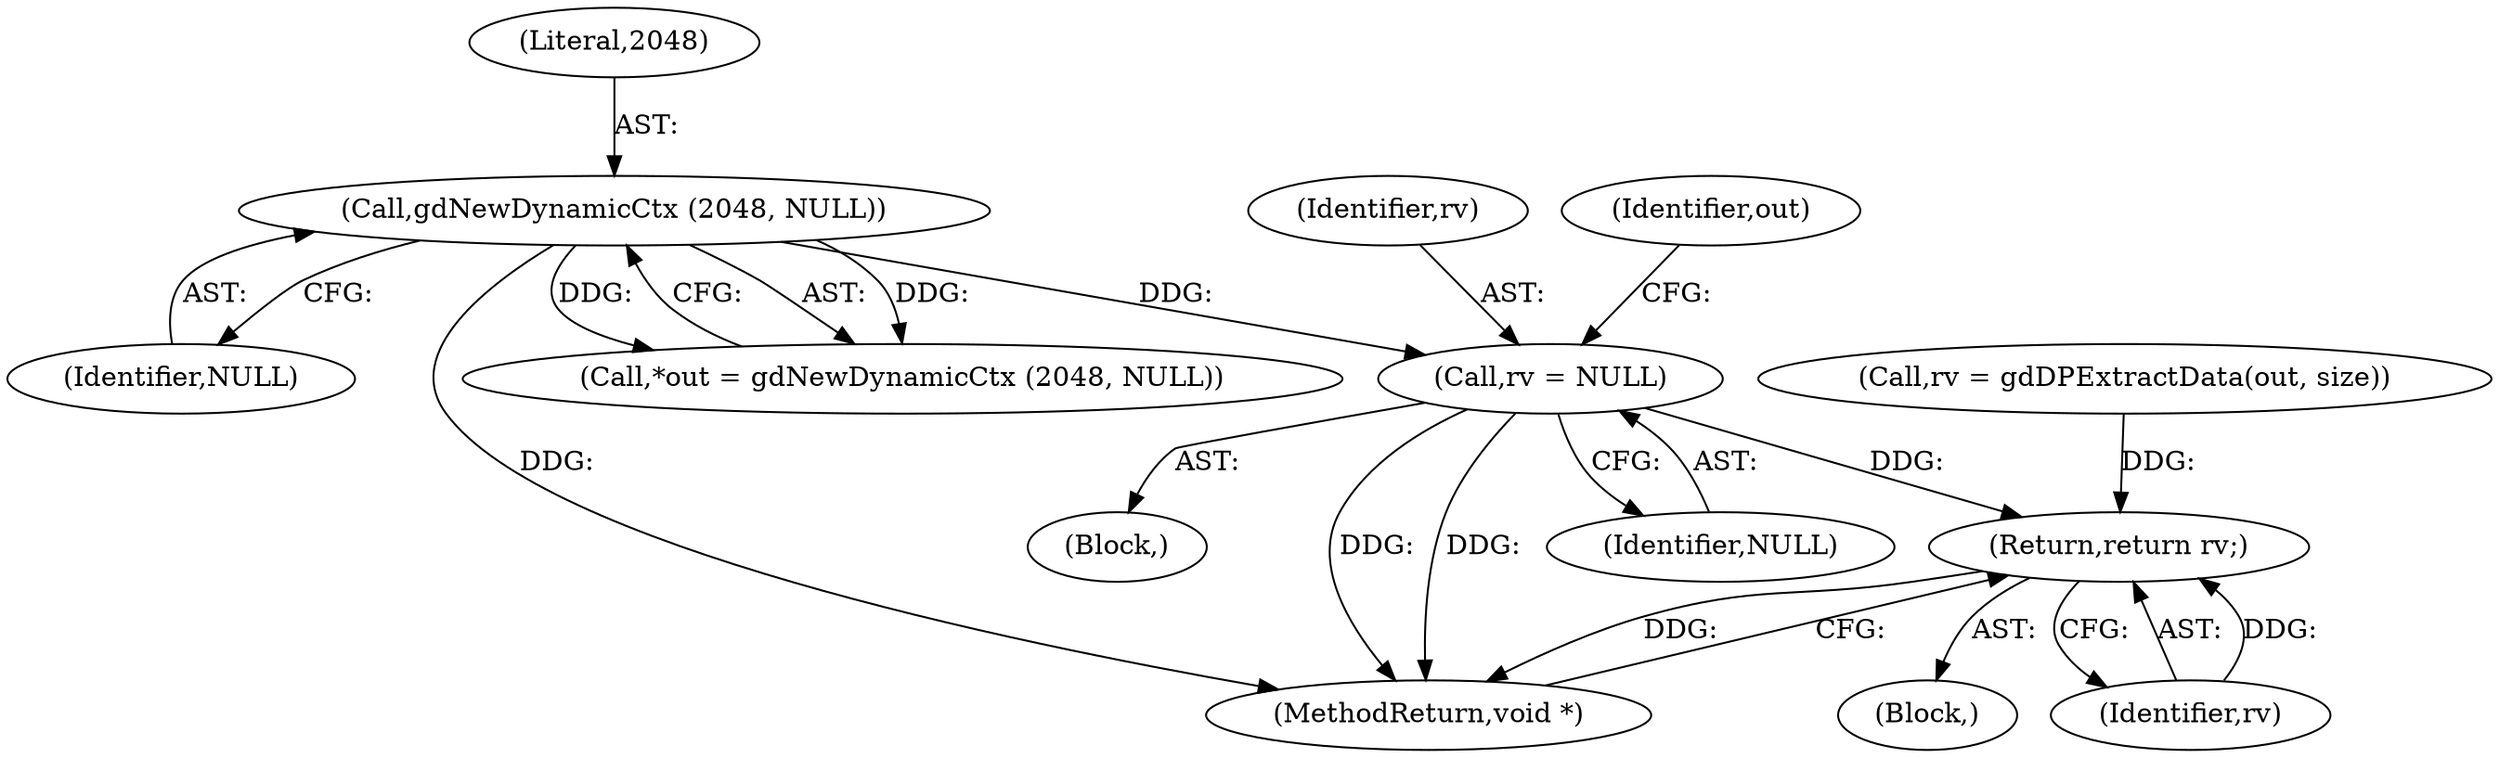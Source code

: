 digraph "0_php-src_089f7c0bc28d399b0420aa6ef058e4c1c120b2ae_0@pointer" {
"1000124" [label="(Call,rv = NULL)"];
"1000108" [label="(Call,gdNewDynamicCtx (2048, NULL))"];
"1000129" [label="(Return,return rv;)"];
"1000130" [label="(Identifier,rv)"];
"1000109" [label="(Literal,2048)"];
"1000125" [label="(Identifier,rv)"];
"1000124" [label="(Call,rv = NULL)"];
"1000117" [label="(Call,rv = gdDPExtractData(out, size))"];
"1000103" [label="(Block,)"];
"1000128" [label="(Identifier,out)"];
"1000123" [label="(Block,)"];
"1000106" [label="(Call,*out = gdNewDynamicCtx (2048, NULL))"];
"1000110" [label="(Identifier,NULL)"];
"1000131" [label="(MethodReturn,void *)"];
"1000129" [label="(Return,return rv;)"];
"1000108" [label="(Call,gdNewDynamicCtx (2048, NULL))"];
"1000126" [label="(Identifier,NULL)"];
"1000124" -> "1000123"  [label="AST: "];
"1000124" -> "1000126"  [label="CFG: "];
"1000125" -> "1000124"  [label="AST: "];
"1000126" -> "1000124"  [label="AST: "];
"1000128" -> "1000124"  [label="CFG: "];
"1000124" -> "1000131"  [label="DDG: "];
"1000124" -> "1000131"  [label="DDG: "];
"1000108" -> "1000124"  [label="DDG: "];
"1000124" -> "1000129"  [label="DDG: "];
"1000108" -> "1000106"  [label="AST: "];
"1000108" -> "1000110"  [label="CFG: "];
"1000109" -> "1000108"  [label="AST: "];
"1000110" -> "1000108"  [label="AST: "];
"1000106" -> "1000108"  [label="CFG: "];
"1000108" -> "1000131"  [label="DDG: "];
"1000108" -> "1000106"  [label="DDG: "];
"1000108" -> "1000106"  [label="DDG: "];
"1000129" -> "1000103"  [label="AST: "];
"1000129" -> "1000130"  [label="CFG: "];
"1000130" -> "1000129"  [label="AST: "];
"1000131" -> "1000129"  [label="CFG: "];
"1000129" -> "1000131"  [label="DDG: "];
"1000130" -> "1000129"  [label="DDG: "];
"1000117" -> "1000129"  [label="DDG: "];
}
